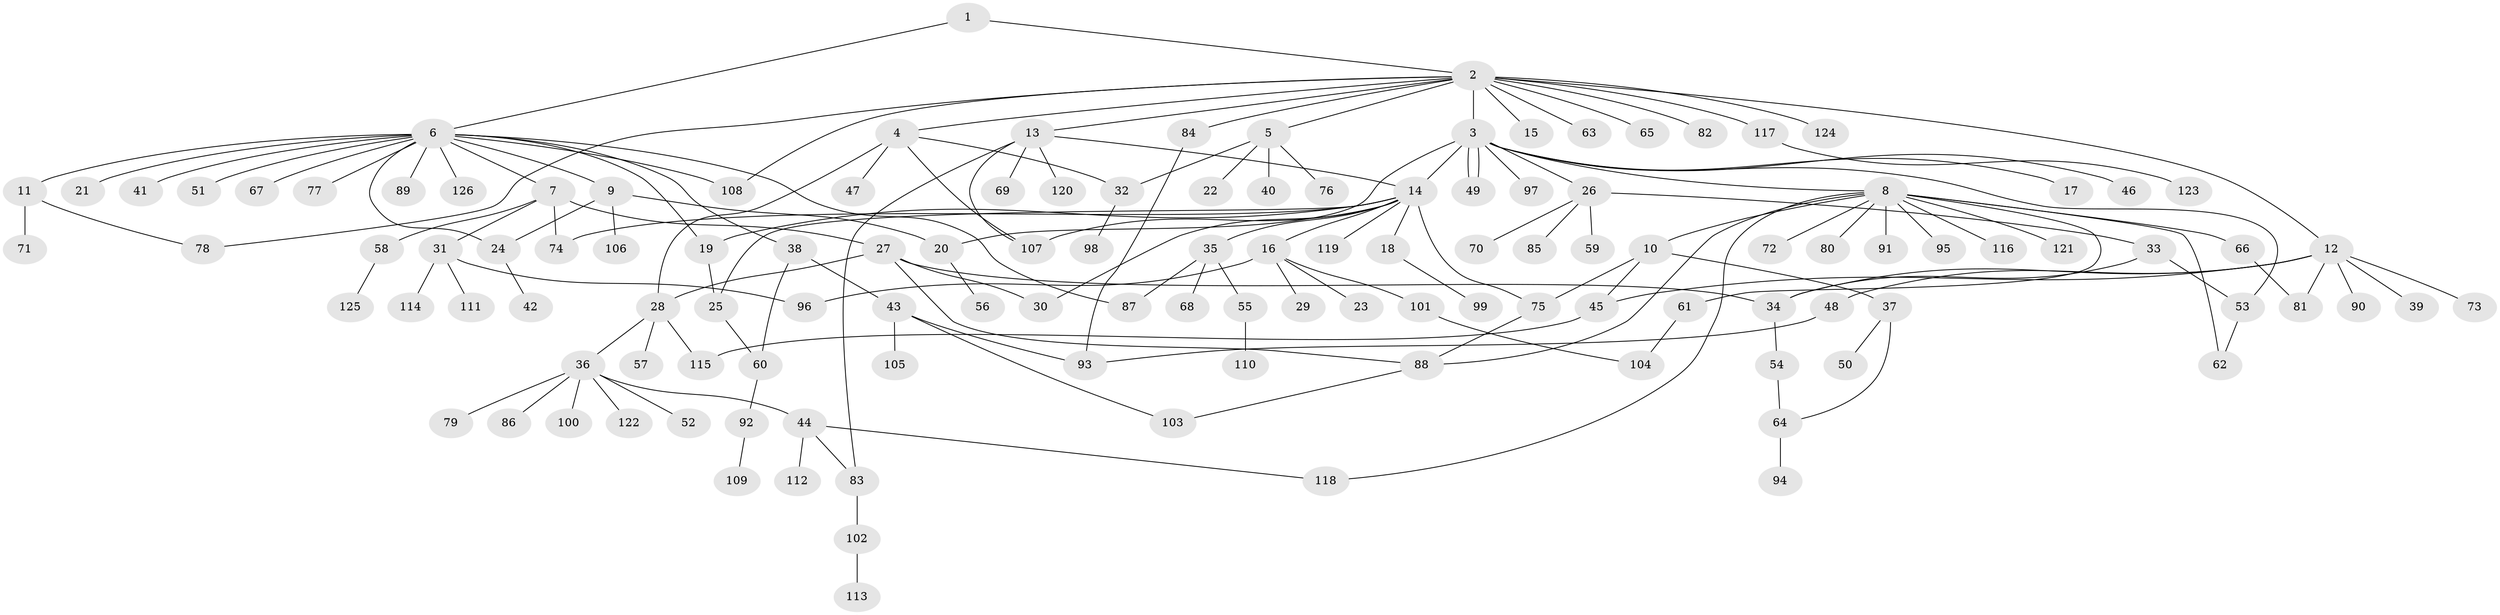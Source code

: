 // coarse degree distribution, {19: 0.02631578947368421, 9: 0.02631578947368421, 4: 0.02631578947368421, 2: 0.10526315789473684, 1: 0.6842105263157895, 5: 0.02631578947368421, 11: 0.05263157894736842, 6: 0.02631578947368421, 3: 0.02631578947368421}
// Generated by graph-tools (version 1.1) at 2025/18/03/04/25 18:18:15]
// undirected, 126 vertices, 159 edges
graph export_dot {
graph [start="1"]
  node [color=gray90,style=filled];
  1;
  2;
  3;
  4;
  5;
  6;
  7;
  8;
  9;
  10;
  11;
  12;
  13;
  14;
  15;
  16;
  17;
  18;
  19;
  20;
  21;
  22;
  23;
  24;
  25;
  26;
  27;
  28;
  29;
  30;
  31;
  32;
  33;
  34;
  35;
  36;
  37;
  38;
  39;
  40;
  41;
  42;
  43;
  44;
  45;
  46;
  47;
  48;
  49;
  50;
  51;
  52;
  53;
  54;
  55;
  56;
  57;
  58;
  59;
  60;
  61;
  62;
  63;
  64;
  65;
  66;
  67;
  68;
  69;
  70;
  71;
  72;
  73;
  74;
  75;
  76;
  77;
  78;
  79;
  80;
  81;
  82;
  83;
  84;
  85;
  86;
  87;
  88;
  89;
  90;
  91;
  92;
  93;
  94;
  95;
  96;
  97;
  98;
  99;
  100;
  101;
  102;
  103;
  104;
  105;
  106;
  107;
  108;
  109;
  110;
  111;
  112;
  113;
  114;
  115;
  116;
  117;
  118;
  119;
  120;
  121;
  122;
  123;
  124;
  125;
  126;
  1 -- 2;
  1 -- 6;
  2 -- 3;
  2 -- 4;
  2 -- 5;
  2 -- 12;
  2 -- 13;
  2 -- 15;
  2 -- 63;
  2 -- 65;
  2 -- 78;
  2 -- 82;
  2 -- 84;
  2 -- 108;
  2 -- 117;
  2 -- 124;
  3 -- 8;
  3 -- 14;
  3 -- 17;
  3 -- 20;
  3 -- 26;
  3 -- 46;
  3 -- 49;
  3 -- 49;
  3 -- 53;
  3 -- 97;
  4 -- 28;
  4 -- 32;
  4 -- 47;
  4 -- 107;
  5 -- 22;
  5 -- 32;
  5 -- 40;
  5 -- 76;
  6 -- 7;
  6 -- 9;
  6 -- 11;
  6 -- 19;
  6 -- 21;
  6 -- 24;
  6 -- 38;
  6 -- 41;
  6 -- 51;
  6 -- 67;
  6 -- 77;
  6 -- 87;
  6 -- 89;
  6 -- 108;
  6 -- 126;
  7 -- 27;
  7 -- 31;
  7 -- 58;
  7 -- 74;
  8 -- 10;
  8 -- 61;
  8 -- 62;
  8 -- 66;
  8 -- 72;
  8 -- 80;
  8 -- 88;
  8 -- 91;
  8 -- 95;
  8 -- 116;
  8 -- 118;
  8 -- 121;
  9 -- 20;
  9 -- 24;
  9 -- 106;
  10 -- 37;
  10 -- 45;
  10 -- 75;
  11 -- 71;
  11 -- 78;
  12 -- 34;
  12 -- 39;
  12 -- 45;
  12 -- 48;
  12 -- 73;
  12 -- 81;
  12 -- 90;
  13 -- 14;
  13 -- 69;
  13 -- 83;
  13 -- 107;
  13 -- 120;
  14 -- 16;
  14 -- 18;
  14 -- 19;
  14 -- 25;
  14 -- 30;
  14 -- 35;
  14 -- 74;
  14 -- 75;
  14 -- 107;
  14 -- 119;
  16 -- 23;
  16 -- 29;
  16 -- 96;
  16 -- 101;
  18 -- 99;
  19 -- 25;
  20 -- 56;
  24 -- 42;
  25 -- 60;
  26 -- 33;
  26 -- 59;
  26 -- 70;
  26 -- 85;
  27 -- 28;
  27 -- 30;
  27 -- 34;
  27 -- 88;
  28 -- 36;
  28 -- 57;
  28 -- 115;
  31 -- 96;
  31 -- 111;
  31 -- 114;
  32 -- 98;
  33 -- 34;
  33 -- 53;
  34 -- 54;
  35 -- 55;
  35 -- 68;
  35 -- 87;
  36 -- 44;
  36 -- 52;
  36 -- 79;
  36 -- 86;
  36 -- 100;
  36 -- 122;
  37 -- 50;
  37 -- 64;
  38 -- 43;
  38 -- 60;
  43 -- 93;
  43 -- 103;
  43 -- 105;
  44 -- 83;
  44 -- 112;
  44 -- 118;
  45 -- 115;
  48 -- 93;
  53 -- 62;
  54 -- 64;
  55 -- 110;
  58 -- 125;
  60 -- 92;
  61 -- 104;
  64 -- 94;
  66 -- 81;
  75 -- 88;
  83 -- 102;
  84 -- 93;
  88 -- 103;
  92 -- 109;
  101 -- 104;
  102 -- 113;
  117 -- 123;
}

